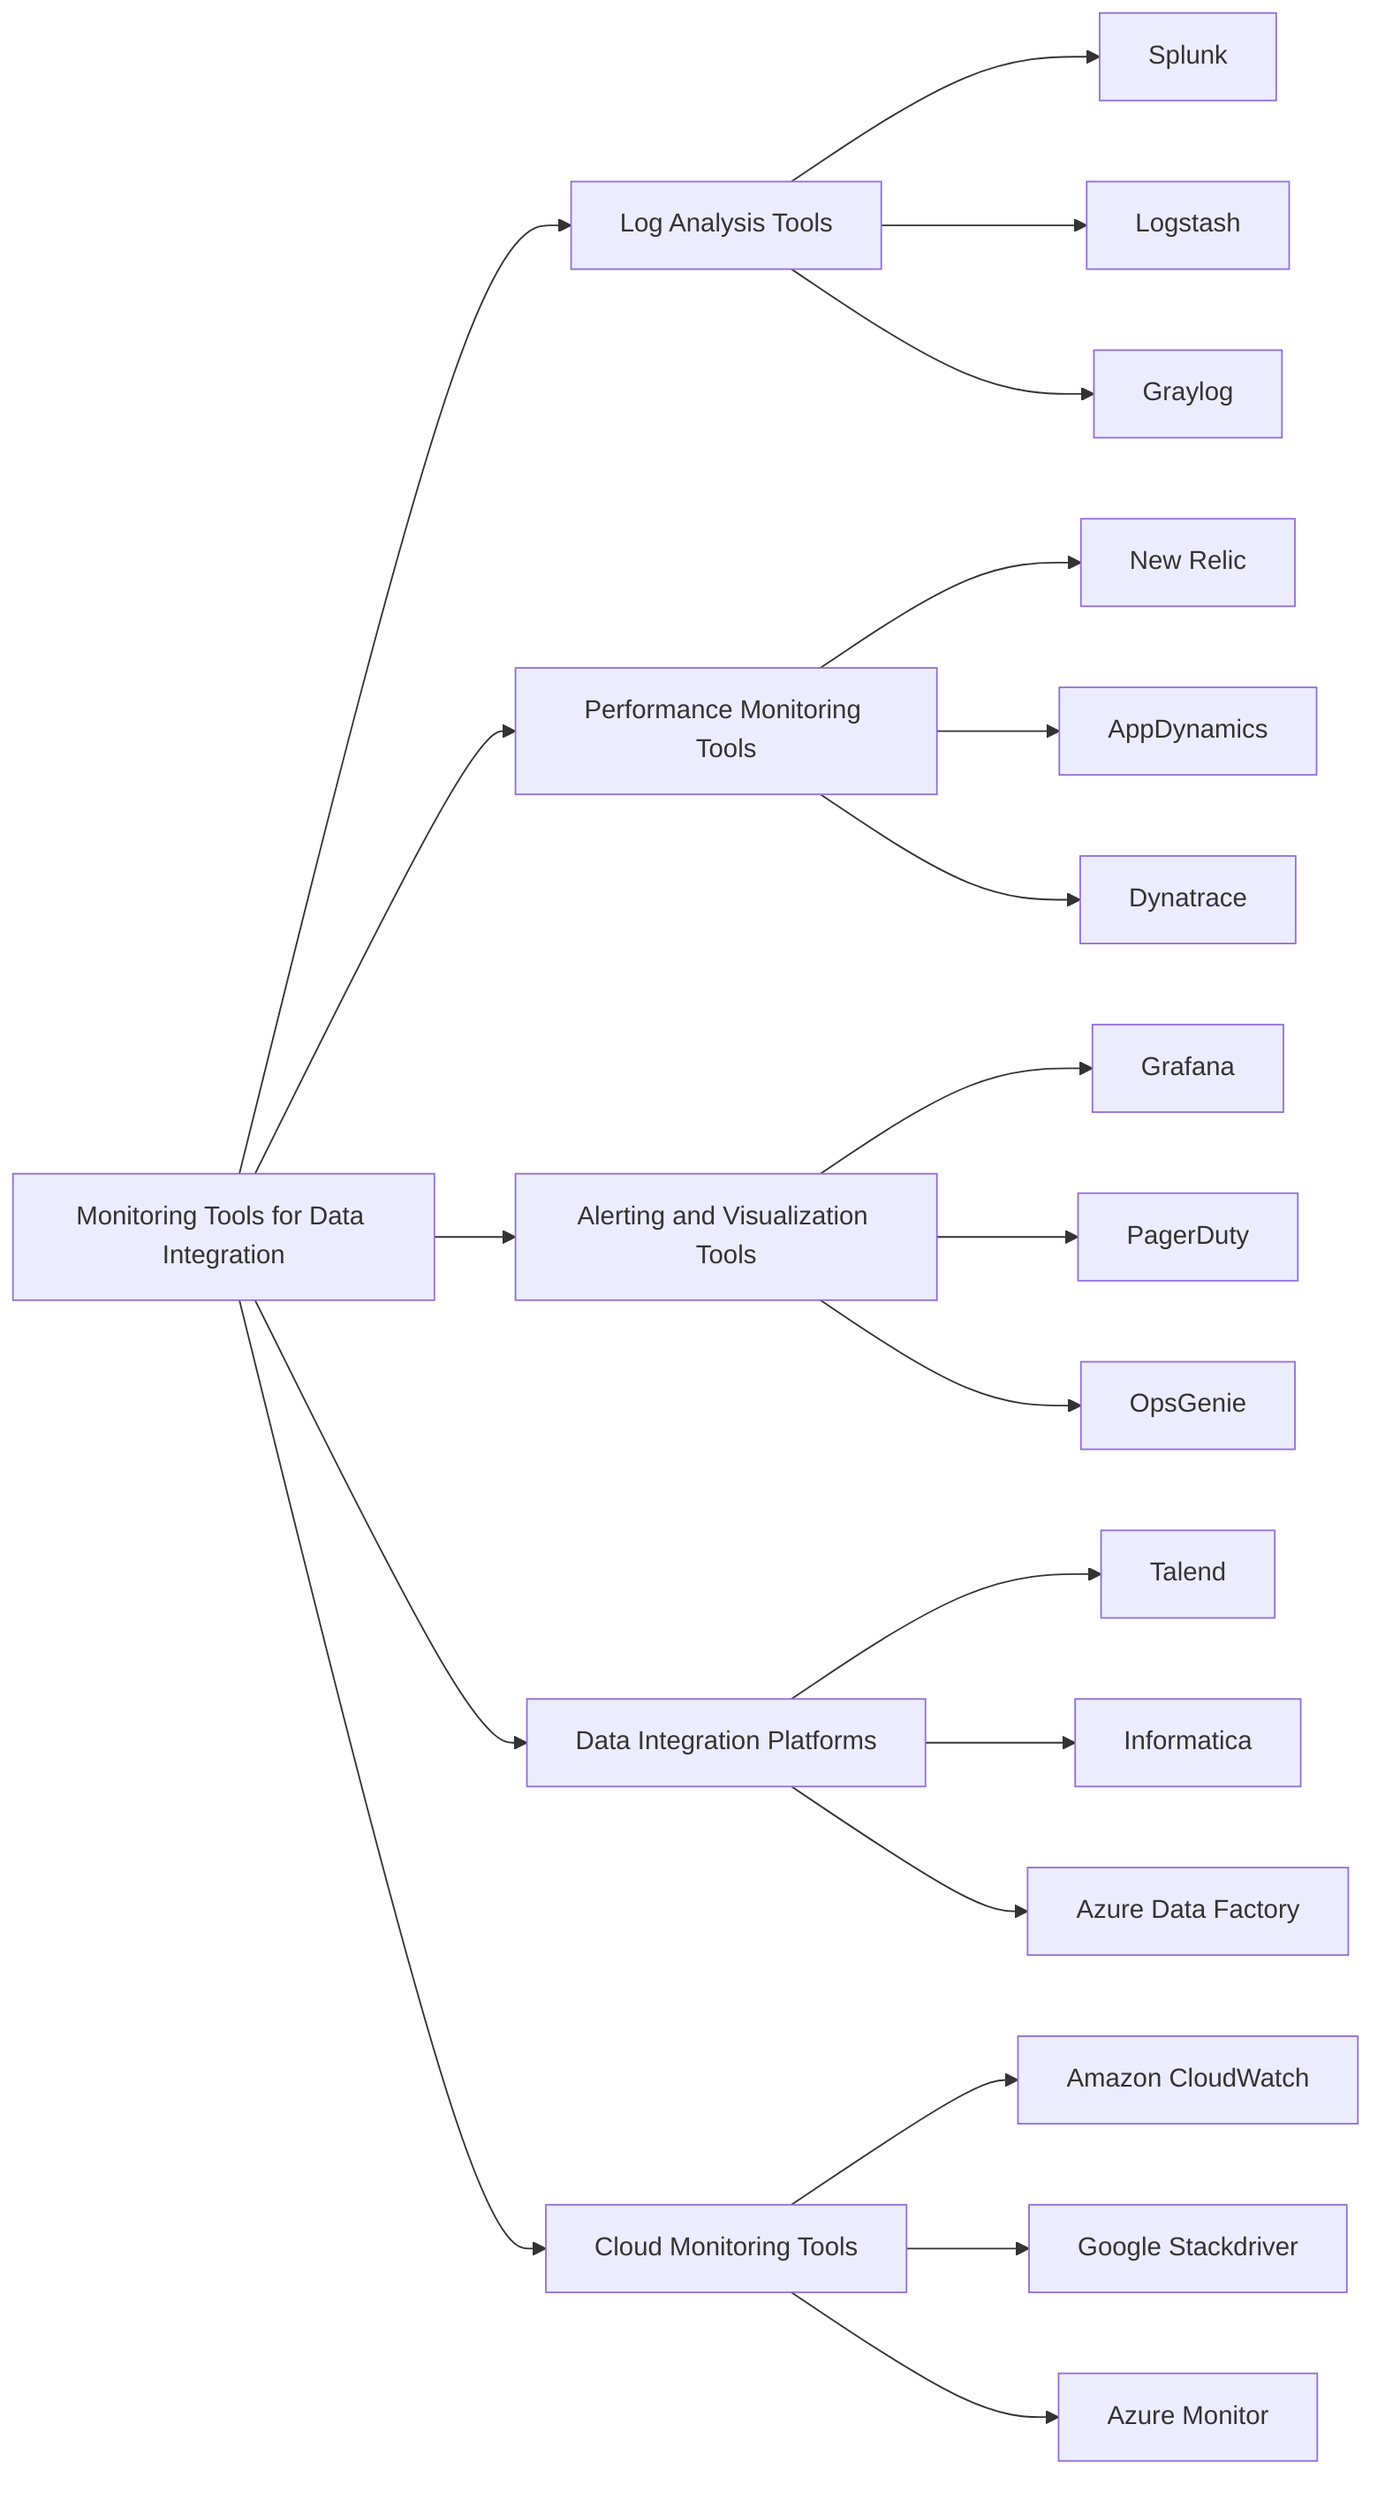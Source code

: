 graph LR;

  C[Monitoring Tools for Data Integration] --> CA[Log Analysis Tools]
  C --> CB[Performance Monitoring Tools]
  C --> CC[Alerting and Visualization Tools]
  C --> CD[Data Integration Platforms]
  C --> CE[Cloud Monitoring Tools]

  CA --> CAA[Splunk]
  CA --> CAB[Logstash]
  CA --> CAC[Graylog]

  CB --> CBA[New Relic]
  CB --> CBB[AppDynamics]
  CB --> CBC[Dynatrace]

  CC --> CCA[Grafana]
  CC --> CCB[PagerDuty]
  CC --> CCC[OpsGenie]

  CD --> CDA[Talend]
  CD --> CDB[Informatica]
  CD --> CDC[Azure Data Factory]

  CE --> CEA[Amazon CloudWatch]
  CE --> CEB[Google Stackdriver]
  CE --> CEC[Azure Monitor]